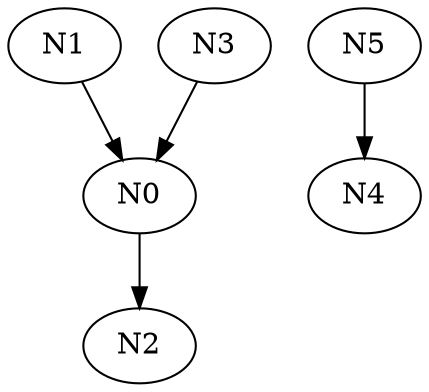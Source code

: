 digraph example1 {
    N0[label="N0"];
    N1[label="N1"];
    N2[label="N2"];
    N3[label="N3"];
    N4[label="N4"];
    N5[label="N5"];
    N1 -> N0[label=""];
    N0 -> N2[label=""];
    N3 -> N0[label=""];
    N5 -> N4[label=""];
}
